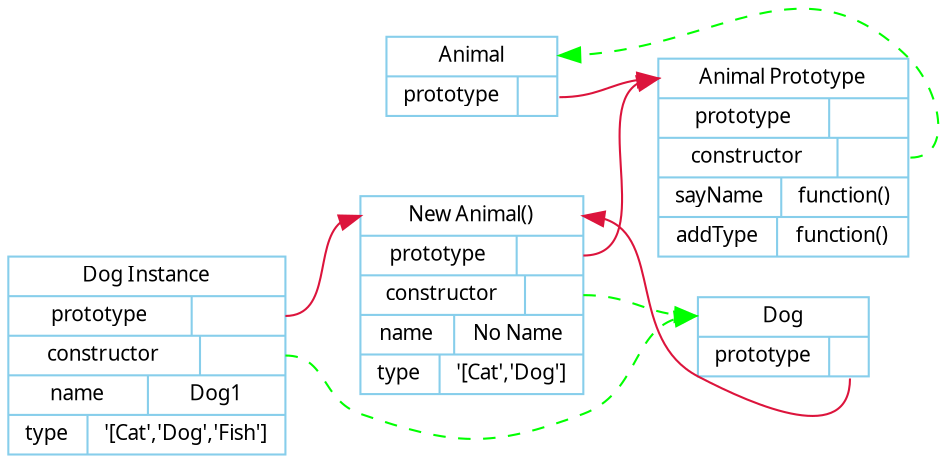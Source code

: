 digraph OO2 {
rankdir=LR;

node [shape=record];

node [ shape="record", width=.1, height=.1];  
node [fontname = "Verdana", fontsize = 10, color="skyblue", shape="record"];  
    
edge [fontname = "Verdana", fontsize = 10, color="crimson", style="solid"];


ani_table [shape=record,label="<head>Animal | { prototype | <P1>     } " ];
ani_proto [shape=record,label="<head>Animal Prototype | { prototype | <P1> }  | { constructor  | <P2> } | { sayName | function() }"
	+ " | {addType | function()}" ];

dog_table [shape=record,label="<head>Dog | { prototype | <P1>     } "];
dog_proto [shape=record,label="<head>New Animal() | { prototype | <P1> }  | { constructor  | <P2> } " 
	+ "| {name | No Name} | {type|'[Cat','Dog']}" ];

dog_inst  [shape=record,label="Dog Instance | { prototype | <P1> }  | { constructor  | <P2> }" +
	"| {name | Dog1} | {type|'[Cat','Dog','Fish']}"];

ani_table:P1 -> ani_proto:head;
ani_proto:P2 -> ani_table:head [style="dashed" color="green"];

dog_table:P1 -> dog_proto:head;
dog_proto:P2 -> dog_table:head [style="dashed" color="green"];
dog_proto:P1 -> ani_proto:head;

dog_inst:P1 -> dog_proto:head;
dog_inst:P2 -> dog_table:head [style="dashed" color="green"];

}
